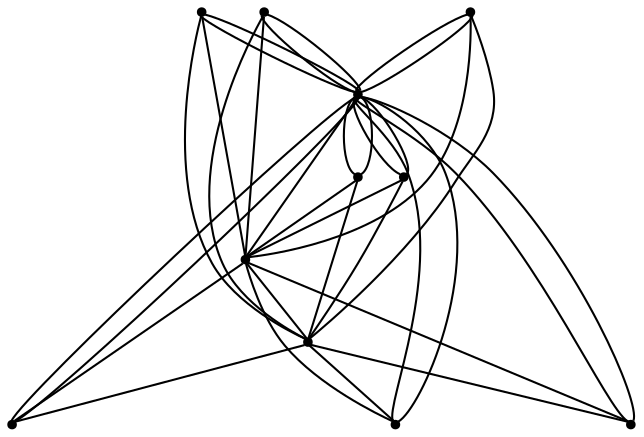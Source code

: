 graph {
  node [shape=point,comment="{\"directed\":false,\"doi\":\"10.1007/978-3-319-73915-1_43\",\"figure\":\"2\"}"]

  v0 [pos="1467.875542845744,525.7285123530401"]
  v1 [pos="942.7918309338517,675.750573232065"]
  v2 [pos="942.7918309338517,825.7726341110899"]
  v3 [pos="942.7918309338517,975.7946949901147"]
  v4 [pos="1317.851643324751,525.7285123530401"]
  v5 [pos="1017.8037806943481,525.7285123530401"]
  v6 [pos="867.7798811733552,525.7285123530401"]
  v7 [pos="567.7320821313698,525.7285123530401"]
  v8 [pos="1167.8277438037585,525.7285123530401"]
  v9 [pos="717.7549960318881,525.7285123530401"]
  v10 [pos="417.708214404586,525.7285123530401"]

  v0 -- v1 [id="-1",pos="1467.875542845744,525.7285123530401 1467.875542845744,600.7395427925526 942.7918945222693,675.750573232065 942.7918309338517,675.750573232065"]
  v10 -- v1 [id="-3",pos="417.708214404586,525.7285123530401 942.7918309338517,675.750573232065 942.7918309338517,675.750573232065 942.7918309338517,675.750573232065"]
  v7 -- v1 [id="-5",pos="567.7320821313698,525.7285123530401 942.7918309338517,675.750573232065 942.7918309338517,675.750573232065 942.7918309338517,675.750573232065"]
  v9 -- v1 [id="-7",pos="717.7549960318881,525.7285123530401 942.7918309338517,675.750573232065 942.7918309338517,675.750573232065 942.7918309338517,675.750573232065"]
  v6 -- v1 [id="-9",pos="867.7798811733552,525.7285123530401 942.7918309338517,675.750573232065 942.7918309338517,675.750573232065 942.7918309338517,675.750573232065"]
  v1 -- v2 [id="-13",pos="942.7918309338517,675.750573232065 942.7918309338517,825.7726341110899 942.7918309338517,825.7726341110899 942.7918309338517,825.7726341110899"]
  v2 -- v3 [id="-14",pos="942.7918309338517,825.7726341110899 942.7918309338517,975.7946949901147 942.7918309338517,975.7946949901147 942.7918309338517,975.7946949901147"]
  v1 -- v4 [id="-16",pos="942.7918309338517,675.750573232065 1317.851643324751,525.7285123530401 1317.851643324751,525.7285123530401 1317.851643324751,525.7285123530401"]
  v1 -- v0 [id="-17",pos="942.7918309338517,675.750573232065 1467.875542845744,525.7285123530401 1467.875542845744,525.7285123530401 1467.875542845744,525.7285123530401"]
  v1 -- v5 [id="-20",pos="942.7918309338517,675.750573232065 1017.8037806943481,525.7285123530401 1017.8037806943481,525.7285123530401 1017.8037806943481,525.7285123530401"]
  v1 -- v8 [id="-21",pos="942.7918309338517,675.750573232065 1167.8277438037585,525.7285123530401 1167.8277438037585,525.7285123530401 1167.8277438037585,525.7285123530401"]
  v10 -- v1 [id="-26",pos="417.708214404586,525.7285123530401 417.708214404586,600.7395427925526 942.7918945222693,675.750573232065 942.7918309338517,675.750573232065"]
  v10 -- v3 [id="-27",pos="417.708214404586,525.7285123530401 417.7082461987948,600.7395427925526 942.7918945222693,975.7946949901147 942.7918309338517,975.7946949901147"]
  v10 -- v2 [id="-28",pos="417.708214404586,525.7285123530401 417.7082461987948,600.7395427925526 942.7918945222693,825.7726341110899 942.7918309338517,825.7726341110899"]
  v9 -- v1 [id="-29",pos="717.7549960318881,525.7285123530401 717.7560452407803,600.7395427925526 942.7918945222693,675.750573232065 942.7918309338517,675.750573232065"]
  v9 -- v3 [id="-30",pos="717.7549960318881,525.7285123530401 717.7560452407803,600.7395427925526 942.7918945222693,975.7946949901147 942.7918309338517,975.7946949901147"]
  v9 -- v2 [id="-31",pos="717.7549960318881,525.7285123530401 717.7560452407803,600.7395427925526 942.7918945222693,825.7726341110899 942.7918309338517,825.7726341110899"]
  v3 -- v8 [id="-35",pos="942.7918309338517,975.7946949901147 942.7918945222693,975.7946949901147 1167.8277438037585,600.7395427925526 1167.8277438037585,525.7285123530401"]
  v3 -- v7 [id="-36",pos="942.7918309338517,975.7946949901147 942.7918945222693,975.7946949901147 567.7321457197876,600.7395427925526 567.7320821313698,525.7285123530401"]
  v3 -- v6 [id="-37",pos="942.7918309338517,975.7946949901147 942.7918945222693,975.7946949901147 867.779944761773,600.7395427925526 867.7798811733552,525.7285123530401"]
  v2 -- v8 [id="-38",pos="942.7918309338517,825.7726341110899 942.7918945222693,825.7726341110899 1167.8277438037585,600.7395427925526 1167.8277438037585,525.7285123530401"]
  v2 -- v6 [id="-39",pos="942.7918309338517,825.7726341110899 942.7918945222693,825.7726341110899 867.779944761773,600.7395427925526 867.7798811733552,525.7285123530401"]
  v2 -- v7 [id="-40",pos="942.7918309338517,825.7726341110899 942.7918945222693,825.7726341110899 567.7321457197876,600.7395427925526 567.7320821313698,525.7285123530401"]
  v1 -- v8 [id="-41",pos="942.7918309338517,675.750573232065 942.7918945222693,675.750573232065 1167.8277438037585,600.7395427925526 1167.8277438037585,525.7285123530401"]
  v1 -- v7 [id="-42",pos="942.7918309338517,675.750573232065 942.7918945222693,675.750573232065 567.7321457197876,600.7395427925526 567.7320821313698,525.7285123530401"]
  v1 -- v6 [id="-43",pos="942.7918309338517,675.750573232065 942.7918945222693,675.750573232065 867.779944761773,600.7395427925526 867.7798811733552,525.7285123530401"]
  v5 -- v2 [id="-45",pos="1017.8037806943481,525.7285123530401 1017.8038442827657,600.7395427925526 942.7918945222693,825.7726341110899 942.7918309338517,825.7726341110899"]
  v5 -- v1 [id="-46",pos="1017.8037806943481,525.7285123530401 1017.8038442827657,600.7395427925526 942.7918945222693,675.750573232065 942.7918309338517,675.750573232065"]
  v5 -- v3 [id="-47",pos="1017.8037806943481,525.7285123530401 1017.8038442827657,600.7395427925526 942.7918945222693,975.7946949901147 942.7918309338517,975.7946949901147"]
  v4 -- v3 [id="-48",pos="1317.851643324751,525.7285123530401 1317.8516433247512,600.7395427925526 942.7918945222693,975.7946949901147 942.7918309338517,975.7946949901147"]
  v4 -- v1 [id="-49",pos="1317.851643324751,525.7285123530401 1317.8516433247512,600.7395427925526 942.7918945222693,675.750573232065 942.7918309338517,675.750573232065"]
  v4 -- v2 [id="-50",pos="1317.851643324751,525.7285123530401 1317.8516433247512,600.7395427925526 942.7918945222693,825.7726341110899 942.7918309338517,825.7726341110899"]
  v0 -- v3 [id="-51",pos="1467.875542845744,525.7285123530401 1467.875542845744,600.7395427925526 942.7918945222693,975.7946949901147 942.7918309338517,975.7946949901147"]
  v0 -- v2 [id="-52",pos="1467.875542845744,525.7285123530401 1467.875542845744,600.7395427925526 942.7918945222693,825.7726341110899 942.7918309338517,825.7726341110899"]
}